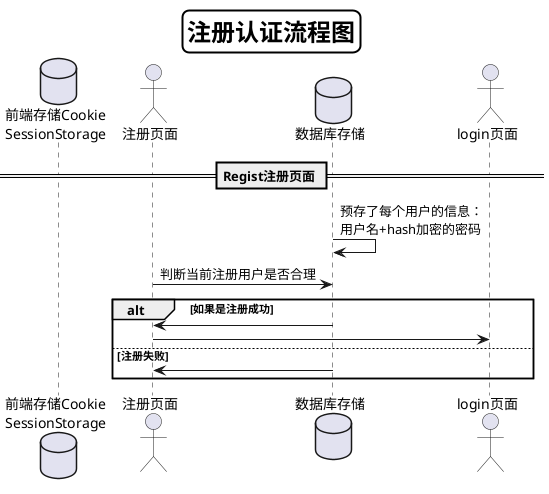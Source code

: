 @startuml
skinparam titleBorderRoundCorner 15
skinparam titleBorderThickness 2
skinparam titleBorderColor #Black
skinparam titleFontSize 24
Title 注册认证流程图

database "前端存储Cookie\nSessionStorage" as 前端存储
actor 注册页面
database 数据库存储
actor login页面
== Regist注册页面 ==
数据库存储->数据库存储:预存了每个用户的信息：\n用户名+hash加密的密码
注册页面-> 数据库存储:判断当前注册用户是否合理

alt  如果是注册成功
数据库存储 -> 注册页面
注册页面 ->login页面
else 注册失败
数据库存储 -> 注册页面
end
@enduml